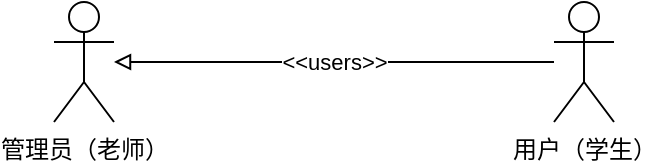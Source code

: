 <mxfile version="17.2.4" type="github">
  <diagram id="WR9EKpk0483bzXjOwZAH" name="第 1 页">
    <mxGraphModel dx="1422" dy="706" grid="1" gridSize="10" guides="1" tooltips="1" connect="1" arrows="1" fold="1" page="1" pageScale="1" pageWidth="827" pageHeight="1169" math="0" shadow="0">
      <root>
        <mxCell id="0" />
        <mxCell id="1" parent="0" />
        <mxCell id="R4tkwJN93uP0G5gPUMAn-1" value="管理员（老师）" style="shape=umlActor;verticalLabelPosition=bottom;verticalAlign=top;html=1;outlineConnect=0;" vertex="1" parent="1">
          <mxGeometry x="250" y="230" width="30" height="60" as="geometry" />
        </mxCell>
        <mxCell id="R4tkwJN93uP0G5gPUMAn-3" style="edgeStyle=orthogonalEdgeStyle;rounded=0;orthogonalLoop=1;jettySize=auto;html=1;endArrow=block;endFill=0;" edge="1" parent="1" source="R4tkwJN93uP0G5gPUMAn-2" target="R4tkwJN93uP0G5gPUMAn-1">
          <mxGeometry relative="1" as="geometry" />
        </mxCell>
        <mxCell id="R4tkwJN93uP0G5gPUMAn-4" value="&amp;lt;&amp;lt;users&amp;gt;&amp;gt;" style="edgeLabel;html=1;align=center;verticalAlign=middle;resizable=0;points=[];" vertex="1" connectable="0" parent="R4tkwJN93uP0G5gPUMAn-3">
          <mxGeometry x="0.191" y="-1" relative="1" as="geometry">
            <mxPoint x="21" y="1" as="offset" />
          </mxGeometry>
        </mxCell>
        <mxCell id="R4tkwJN93uP0G5gPUMAn-2" value="用户（学生）" style="shape=umlActor;verticalLabelPosition=bottom;verticalAlign=top;html=1;outlineConnect=0;" vertex="1" parent="1">
          <mxGeometry x="500" y="230" width="30" height="60" as="geometry" />
        </mxCell>
      </root>
    </mxGraphModel>
  </diagram>
</mxfile>
